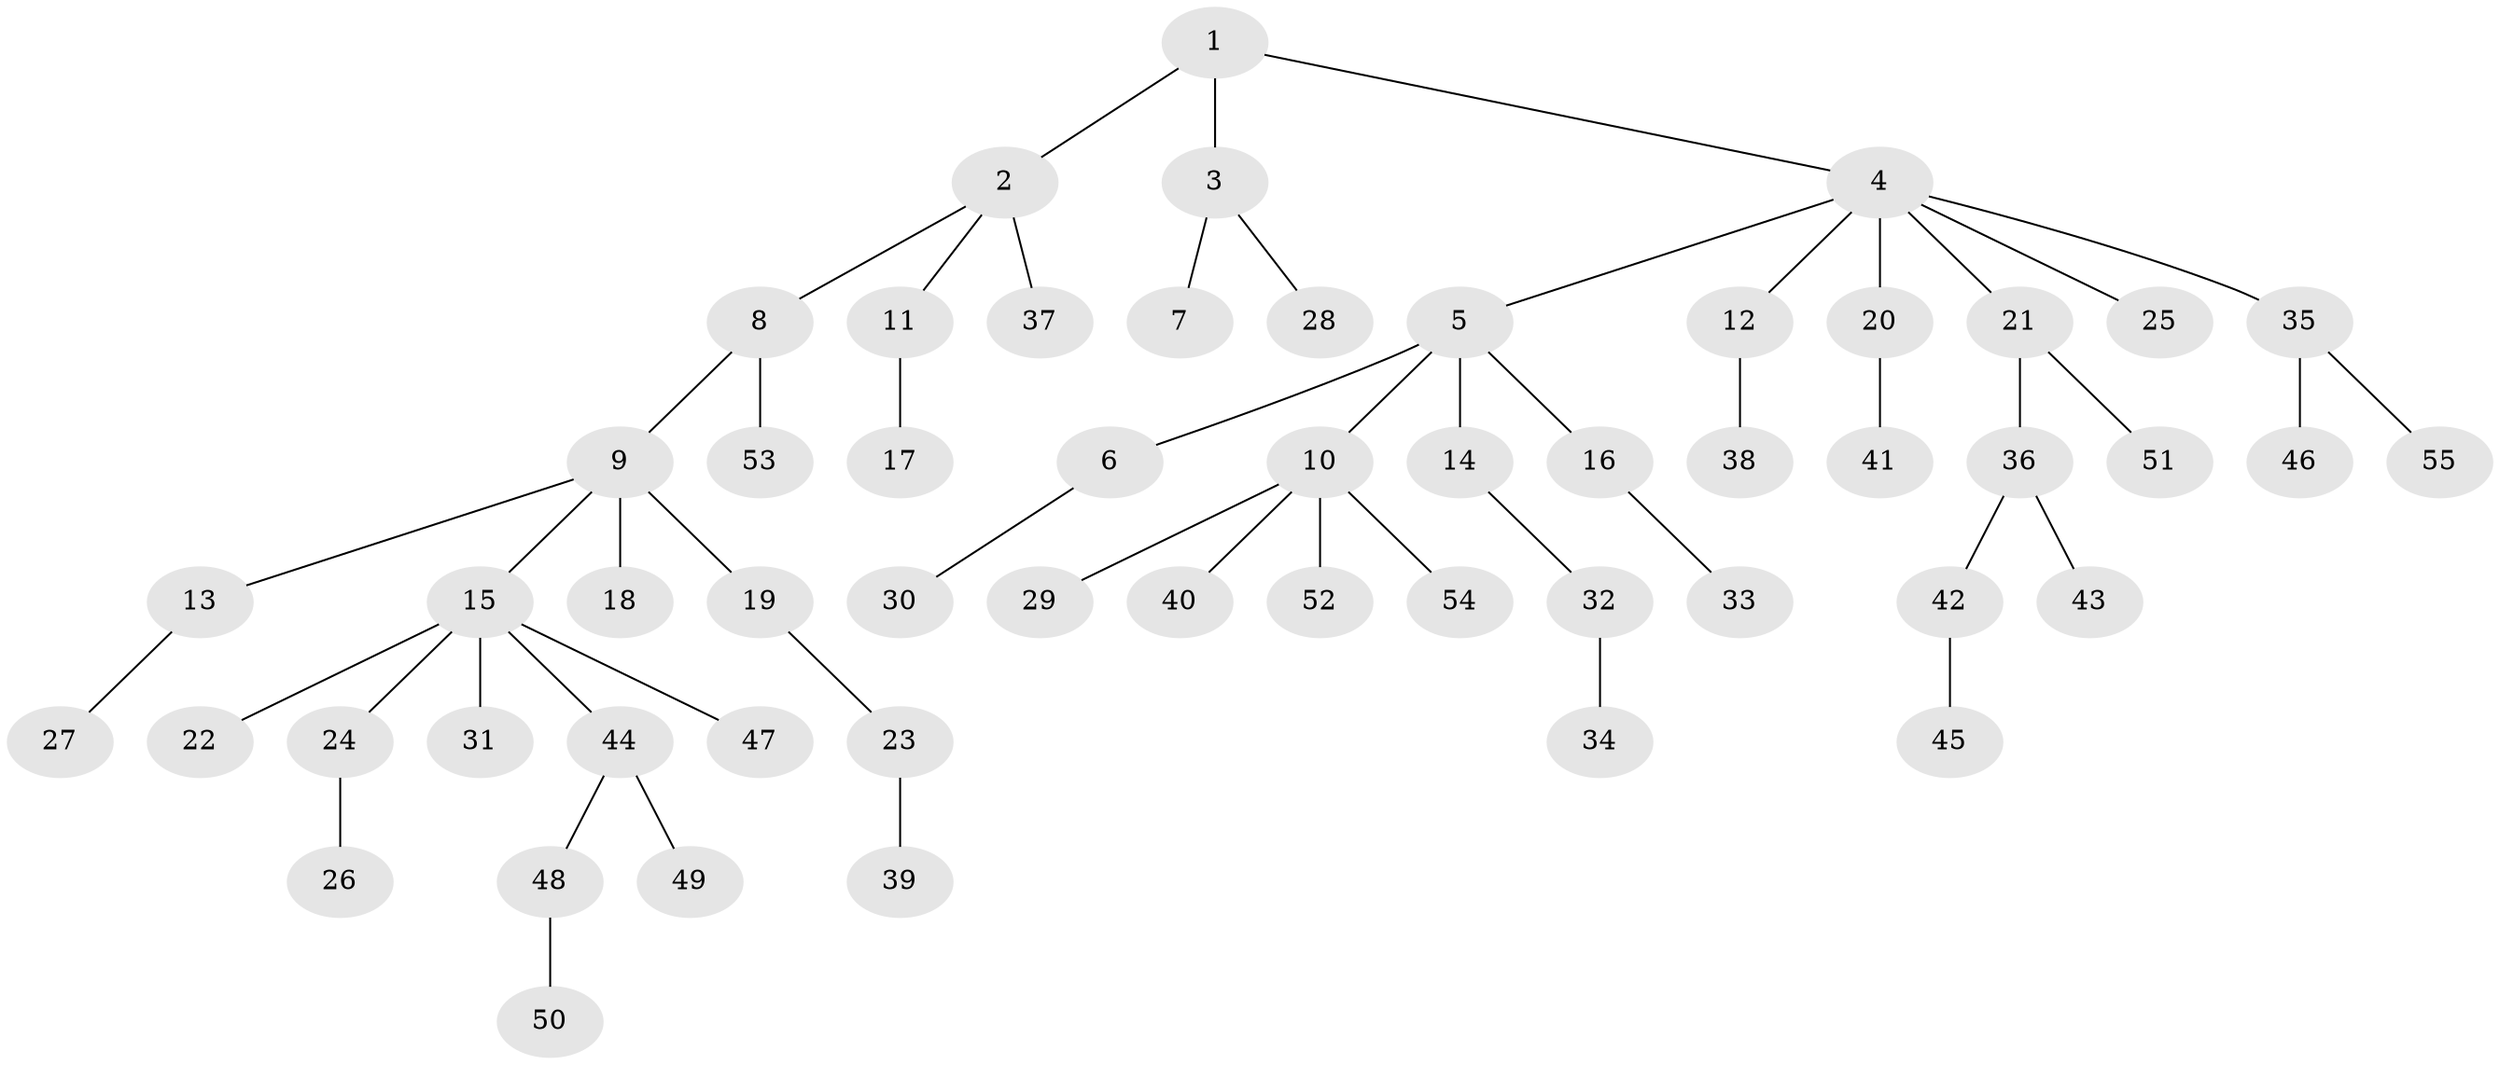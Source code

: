 // coarse degree distribution, {8: 0.02631578947368421, 5: 0.10526315789473684, 3: 0.05263157894736842, 2: 0.15789473684210525, 1: 0.631578947368421, 4: 0.02631578947368421}
// Generated by graph-tools (version 1.1) at 2025/52/02/27/25 19:52:12]
// undirected, 55 vertices, 54 edges
graph export_dot {
graph [start="1"]
  node [color=gray90,style=filled];
  1;
  2;
  3;
  4;
  5;
  6;
  7;
  8;
  9;
  10;
  11;
  12;
  13;
  14;
  15;
  16;
  17;
  18;
  19;
  20;
  21;
  22;
  23;
  24;
  25;
  26;
  27;
  28;
  29;
  30;
  31;
  32;
  33;
  34;
  35;
  36;
  37;
  38;
  39;
  40;
  41;
  42;
  43;
  44;
  45;
  46;
  47;
  48;
  49;
  50;
  51;
  52;
  53;
  54;
  55;
  1 -- 2;
  1 -- 3;
  1 -- 4;
  2 -- 8;
  2 -- 11;
  2 -- 37;
  3 -- 7;
  3 -- 28;
  4 -- 5;
  4 -- 12;
  4 -- 20;
  4 -- 21;
  4 -- 25;
  4 -- 35;
  5 -- 6;
  5 -- 10;
  5 -- 14;
  5 -- 16;
  6 -- 30;
  8 -- 9;
  8 -- 53;
  9 -- 13;
  9 -- 15;
  9 -- 18;
  9 -- 19;
  10 -- 29;
  10 -- 40;
  10 -- 52;
  10 -- 54;
  11 -- 17;
  12 -- 38;
  13 -- 27;
  14 -- 32;
  15 -- 22;
  15 -- 24;
  15 -- 31;
  15 -- 44;
  15 -- 47;
  16 -- 33;
  19 -- 23;
  20 -- 41;
  21 -- 36;
  21 -- 51;
  23 -- 39;
  24 -- 26;
  32 -- 34;
  35 -- 46;
  35 -- 55;
  36 -- 42;
  36 -- 43;
  42 -- 45;
  44 -- 48;
  44 -- 49;
  48 -- 50;
}
